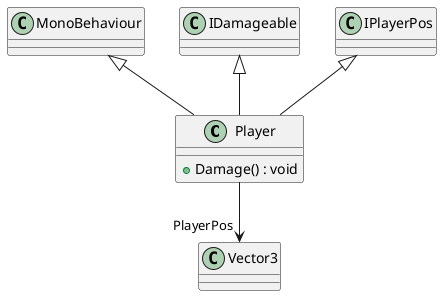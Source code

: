 @startuml
class Player {
    + Damage() : void
}
MonoBehaviour <|-- Player
IDamageable <|-- Player
IPlayerPos <|-- Player
Player --> "PlayerPos" Vector3
@enduml

